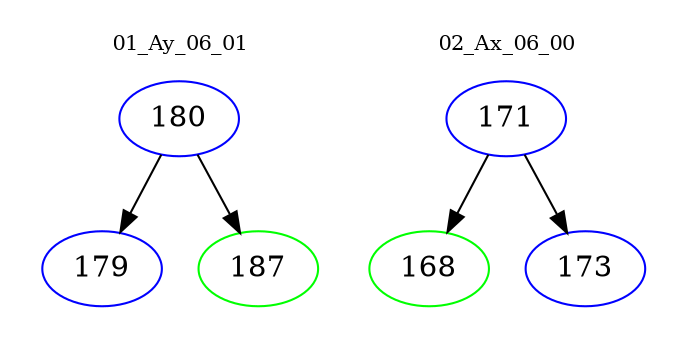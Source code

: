 digraph{
subgraph cluster_0 {
color = white
label = "01_Ay_06_01";
fontsize=10;
T0_180 [label="180", color="blue"]
T0_180 -> T0_179 [color="black"]
T0_179 [label="179", color="blue"]
T0_180 -> T0_187 [color="black"]
T0_187 [label="187", color="green"]
}
subgraph cluster_1 {
color = white
label = "02_Ax_06_00";
fontsize=10;
T1_171 [label="171", color="blue"]
T1_171 -> T1_168 [color="black"]
T1_168 [label="168", color="green"]
T1_171 -> T1_173 [color="black"]
T1_173 [label="173", color="blue"]
}
}
